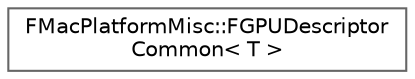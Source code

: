 digraph "Graphical Class Hierarchy"
{
 // INTERACTIVE_SVG=YES
 // LATEX_PDF_SIZE
  bgcolor="transparent";
  edge [fontname=Helvetica,fontsize=10,labelfontname=Helvetica,labelfontsize=10];
  node [fontname=Helvetica,fontsize=10,shape=box,height=0.2,width=0.4];
  rankdir="LR";
  Node0 [id="Node000000",label="FMacPlatformMisc::FGPUDescriptor\lCommon\< T \>",height=0.2,width=0.4,color="grey40", fillcolor="white", style="filled",URL="$d7/d39/classFMacPlatformMisc_1_1FGPUDescriptorCommon.html",tooltip="Common descriptor of each GPU in the OS that provides stock details about the GPU that are innaccessi..."];
}
